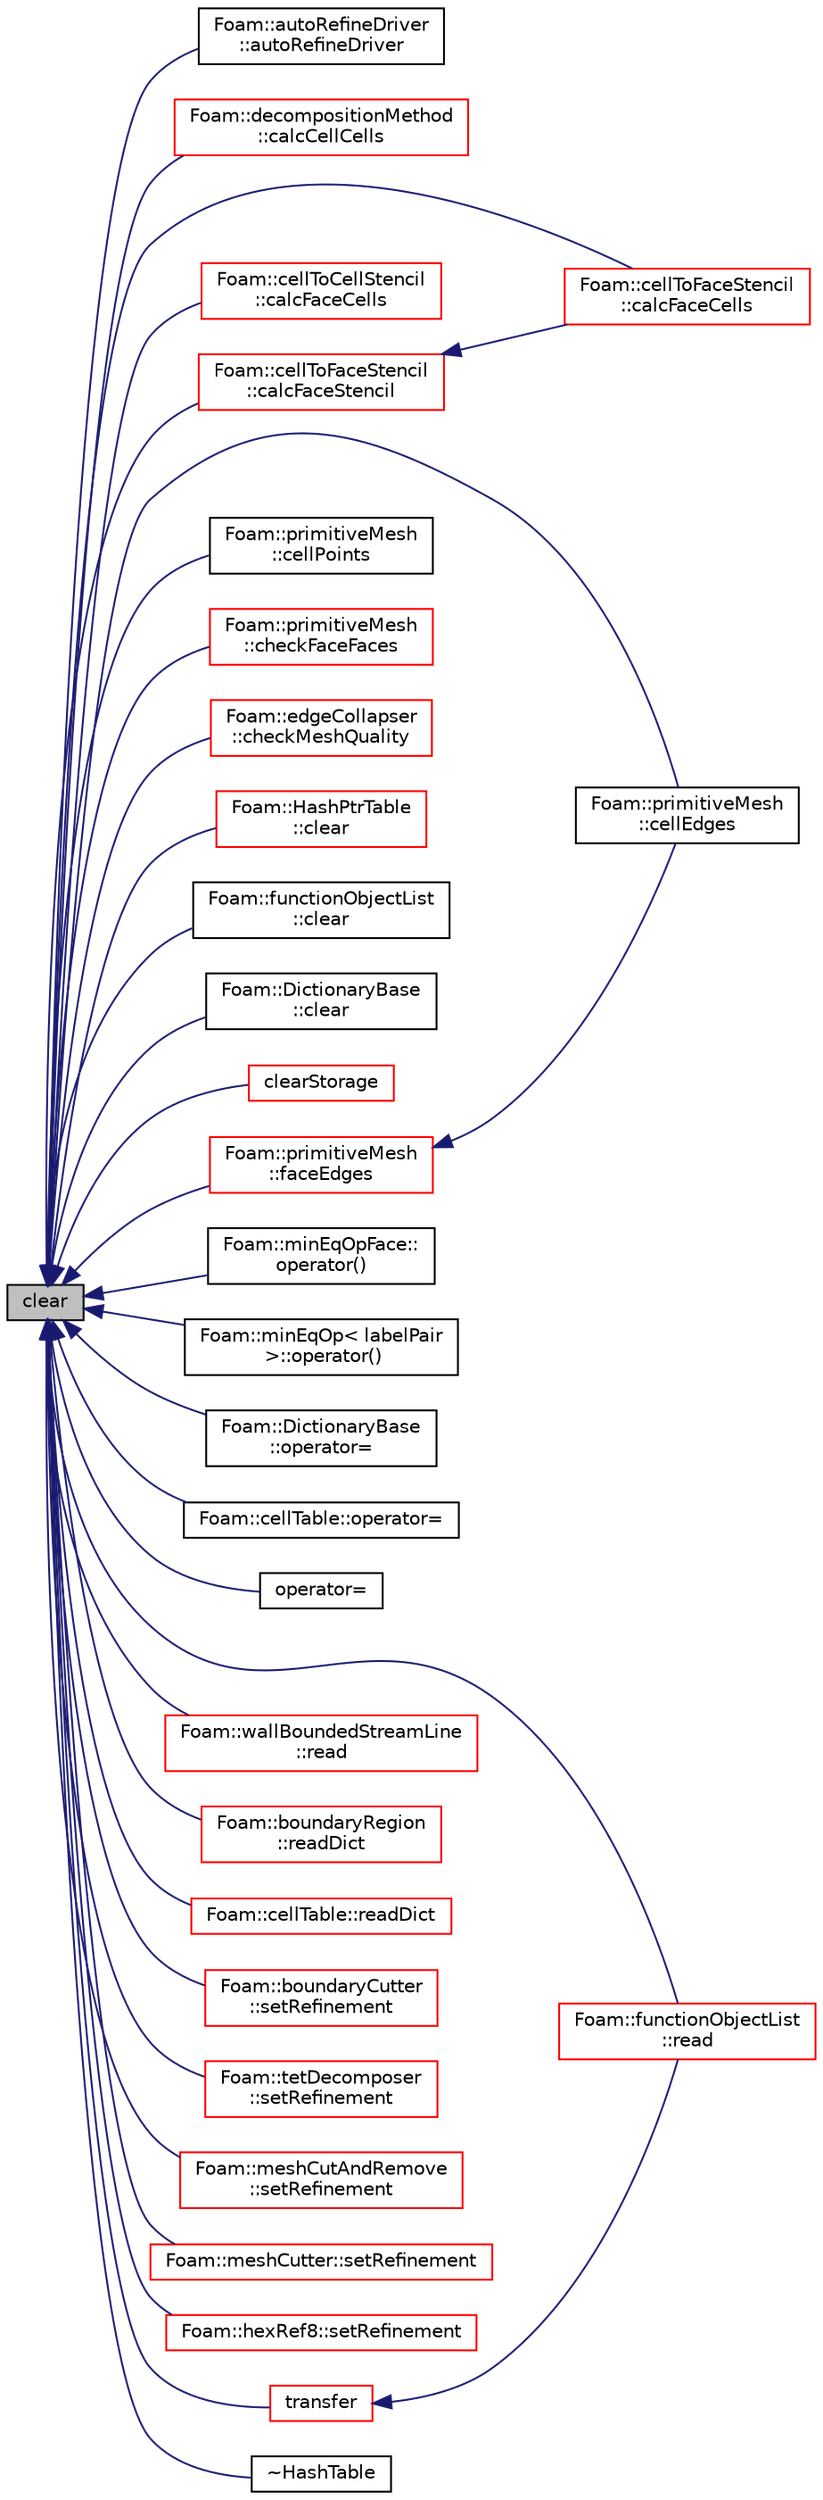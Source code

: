 digraph "clear"
{
  bgcolor="transparent";
  edge [fontname="Helvetica",fontsize="10",labelfontname="Helvetica",labelfontsize="10"];
  node [fontname="Helvetica",fontsize="10",shape=record];
  rankdir="LR";
  Node1 [label="clear",height=0.2,width=0.4,color="black", fillcolor="grey75", style="filled", fontcolor="black"];
  Node1 -> Node2 [dir="back",color="midnightblue",fontsize="10",style="solid",fontname="Helvetica"];
  Node2 [label="Foam::autoRefineDriver\l::autoRefineDriver",height=0.2,width=0.4,color="black",URL="$a00088.html#af542d9b25af177ac01de22c65266603e",tooltip="Construct from components. "];
  Node1 -> Node3 [dir="back",color="midnightblue",fontsize="10",style="solid",fontname="Helvetica"];
  Node3 [label="Foam::decompositionMethod\l::calcCellCells",height=0.2,width=0.4,color="red",URL="$a00507.html#a86727d8c968e3ae5d8f394879e2b3c8a",tooltip="Helper: determine (local or global) cellCells from mesh. "];
  Node1 -> Node4 [dir="back",color="midnightblue",fontsize="10",style="solid",fontname="Helvetica"];
  Node4 [label="Foam::cellToFaceStencil\l::calcFaceCells",height=0.2,width=0.4,color="red",URL="$a00244.html#a5eb20a7a279b88dc946a1c9f06e35a3a",tooltip="Collect cell neighbours of faces in global numbering. "];
  Node1 -> Node5 [dir="back",color="midnightblue",fontsize="10",style="solid",fontname="Helvetica"];
  Node5 [label="Foam::cellToCellStencil\l::calcFaceCells",height=0.2,width=0.4,color="red",URL="$a00242.html#a5eb20a7a279b88dc946a1c9f06e35a3a",tooltip="Collect cell neighbours of faces in global numbering. "];
  Node1 -> Node6 [dir="back",color="midnightblue",fontsize="10",style="solid",fontname="Helvetica"];
  Node6 [label="Foam::cellToFaceStencil\l::calcFaceStencil",height=0.2,width=0.4,color="red",URL="$a00244.html#a14f5e1313e09731da9c6e22c7a9cd40e",tooltip="Collect cell neighbours into extended stencil. "];
  Node6 -> Node4 [dir="back",color="midnightblue",fontsize="10",style="solid",fontname="Helvetica"];
  Node1 -> Node7 [dir="back",color="midnightblue",fontsize="10",style="solid",fontname="Helvetica"];
  Node7 [label="Foam::primitiveMesh\l::cellEdges",height=0.2,width=0.4,color="black",URL="$a01974.html#ab3e56c2593fbe37649982163fce3bc07",tooltip="cellEdges using cells, pointFaces, edges, pointEdges "];
  Node1 -> Node8 [dir="back",color="midnightblue",fontsize="10",style="solid",fontname="Helvetica"];
  Node8 [label="Foam::primitiveMesh\l::cellPoints",height=0.2,width=0.4,color="black",URL="$a01974.html#aac55e3f80419619fd19d1eae147dff03",tooltip="cellPoints using cells "];
  Node1 -> Node9 [dir="back",color="midnightblue",fontsize="10",style="solid",fontname="Helvetica"];
  Node9 [label="Foam::primitiveMesh\l::checkFaceFaces",height=0.2,width=0.4,color="red",URL="$a01974.html#ab2c6fde7c32fb3cad3c0b8201ff83180",tooltip="Check face-face connectivity. "];
  Node1 -> Node10 [dir="back",color="midnightblue",fontsize="10",style="solid",fontname="Helvetica"];
  Node10 [label="Foam::edgeCollapser\l::checkMeshQuality",height=0.2,width=0.4,color="red",URL="$a00614.html#a05c592dbdbe3fcc0728c2595750b5982",tooltip="Check mesh and mark points on faces in error. "];
  Node1 -> Node11 [dir="back",color="midnightblue",fontsize="10",style="solid",fontname="Helvetica"];
  Node11 [label="Foam::HashPtrTable\l::clear",height=0.2,width=0.4,color="red",URL="$a00984.html#ac8bb3912a3ce86b15842e79d0b421204",tooltip="Clear all entries from table. "];
  Node1 -> Node12 [dir="back",color="midnightblue",fontsize="10",style="solid",fontname="Helvetica"];
  Node12 [label="Foam::functionObjectList\l::clear",height=0.2,width=0.4,color="black",URL="$a00872.html#ac8bb3912a3ce86b15842e79d0b421204",tooltip="Clear the list of function objects. "];
  Node1 -> Node13 [dir="back",color="midnightblue",fontsize="10",style="solid",fontname="Helvetica"];
  Node13 [label="Foam::DictionaryBase\l::clear",height=0.2,width=0.4,color="black",URL="$a00526.html#ac8bb3912a3ce86b15842e79d0b421204",tooltip="Clear the dictionary. "];
  Node1 -> Node14 [dir="back",color="midnightblue",fontsize="10",style="solid",fontname="Helvetica"];
  Node14 [label="clearStorage",height=0.2,width=0.4,color="red",URL="$a00987.html#a77e7fd5aa3adf14be9cbcd6e670f7843",tooltip="Clear the table entries and the table itself. "];
  Node1 -> Node15 [dir="back",color="midnightblue",fontsize="10",style="solid",fontname="Helvetica"];
  Node15 [label="Foam::primitiveMesh\l::faceEdges",height=0.2,width=0.4,color="red",URL="$a01974.html#af8f18d40d14450677bb24334032e7638"];
  Node15 -> Node7 [dir="back",color="midnightblue",fontsize="10",style="solid",fontname="Helvetica"];
  Node1 -> Node16 [dir="back",color="midnightblue",fontsize="10",style="solid",fontname="Helvetica"];
  Node16 [label="Foam::minEqOpFace::\loperator()",height=0.2,width=0.4,color="black",URL="$a01495.html#af228995a82079a2c07a019825eb9c2b7"];
  Node1 -> Node17 [dir="back",color="midnightblue",fontsize="10",style="solid",fontname="Helvetica"];
  Node17 [label="Foam::minEqOp\< labelPair\l \>::operator()",height=0.2,width=0.4,color="black",URL="$a01494.html#a131b2d9d4e100f101911f04944600277"];
  Node1 -> Node18 [dir="back",color="midnightblue",fontsize="10",style="solid",fontname="Helvetica"];
  Node18 [label="Foam::DictionaryBase\l::operator=",height=0.2,width=0.4,color="black",URL="$a00526.html#a6078d11f33aba9534c6c290ea8c1bb19"];
  Node1 -> Node19 [dir="back",color="midnightblue",fontsize="10",style="solid",fontname="Helvetica"];
  Node19 [label="Foam::cellTable::operator=",height=0.2,width=0.4,color="black",URL="$a00240.html#ac2838337150ab074428de8db53fea67f",tooltip="Assign from cellZones. "];
  Node1 -> Node20 [dir="back",color="midnightblue",fontsize="10",style="solid",fontname="Helvetica"];
  Node20 [label="operator=",height=0.2,width=0.4,color="black",URL="$a00987.html#ab08fb00d67b7f3aeca707447df8580c5",tooltip="Assignment. "];
  Node1 -> Node21 [dir="back",color="midnightblue",fontsize="10",style="solid",fontname="Helvetica"];
  Node21 [label="Foam::functionObjectList\l::read",height=0.2,width=0.4,color="red",URL="$a00872.html#af816873151ddb0126e98bb2f914d8ed5",tooltip="Read and set the function objects if their data have changed. "];
  Node1 -> Node22 [dir="back",color="midnightblue",fontsize="10",style="solid",fontname="Helvetica"];
  Node22 [label="Foam::wallBoundedStreamLine\l::read",height=0.2,width=0.4,color="red",URL="$a02835.html#aa9b8764750bd9ff67ca32b6551dc7847",tooltip="Read the field average data. "];
  Node1 -> Node23 [dir="back",color="midnightblue",fontsize="10",style="solid",fontname="Helvetica"];
  Node23 [label="Foam::boundaryRegion\l::readDict",height=0.2,width=0.4,color="red",URL="$a00154.html#ac54ace7467d79653dee278077fb187b6",tooltip="Read constant/boundaryRegion. "];
  Node1 -> Node24 [dir="back",color="midnightblue",fontsize="10",style="solid",fontname="Helvetica"];
  Node24 [label="Foam::cellTable::readDict",height=0.2,width=0.4,color="red",URL="$a00240.html#a57e56444a03a71b0673d869fbbf5bcc7",tooltip="Read constant/cellTable. "];
  Node1 -> Node25 [dir="back",color="midnightblue",fontsize="10",style="solid",fontname="Helvetica"];
  Node25 [label="Foam::boundaryCutter\l::setRefinement",height=0.2,width=0.4,color="red",URL="$a00151.html#af2a66719cccb66a09867e321aae596bd",tooltip="Do actual cutting with cut description. Inserts mesh changes. "];
  Node1 -> Node26 [dir="back",color="midnightblue",fontsize="10",style="solid",fontname="Helvetica"];
  Node26 [label="Foam::tetDecomposer\l::setRefinement",height=0.2,width=0.4,color="red",URL="$a02574.html#aeb1123afb6f39d7eb332698e53fc5610",tooltip="Insert all changes into meshMod to convert the polyMesh into. "];
  Node1 -> Node27 [dir="back",color="midnightblue",fontsize="10",style="solid",fontname="Helvetica"];
  Node27 [label="Foam::meshCutAndRemove\l::setRefinement",height=0.2,width=0.4,color="red",URL="$a01464.html#a5b289474e53287a9460c322f12434dec",tooltip="Do actual cutting with cut description. Inserts mesh changes. "];
  Node1 -> Node28 [dir="back",color="midnightblue",fontsize="10",style="solid",fontname="Helvetica"];
  Node28 [label="Foam::meshCutter::setRefinement",height=0.2,width=0.4,color="red",URL="$a01465.html#ad6964ecaeb84631835d8a4e51bf706bb",tooltip="Do actual cutting with cut description. Inserts mesh changes. "];
  Node1 -> Node29 [dir="back",color="midnightblue",fontsize="10",style="solid",fontname="Helvetica"];
  Node29 [label="Foam::hexRef8::setRefinement",height=0.2,width=0.4,color="red",URL="$a01012.html#a59cb8a999be096950b6cc4f7c457426b",tooltip="Insert refinement. All selected cells will be split into 8. "];
  Node1 -> Node30 [dir="back",color="midnightblue",fontsize="10",style="solid",fontname="Helvetica"];
  Node30 [label="transfer",height=0.2,width=0.4,color="red",URL="$a00987.html#a26883d0cdd71dc6200b11fa35ef0c0e4",tooltip="Transfer the contents of the argument table into this table. "];
  Node30 -> Node21 [dir="back",color="midnightblue",fontsize="10",style="solid",fontname="Helvetica"];
  Node1 -> Node31 [dir="back",color="midnightblue",fontsize="10",style="solid",fontname="Helvetica"];
  Node31 [label="~HashTable",height=0.2,width=0.4,color="black",URL="$a00987.html#aaf0dfe5ff8f321274e1a349503461a48",tooltip="Destructor. "];
}

